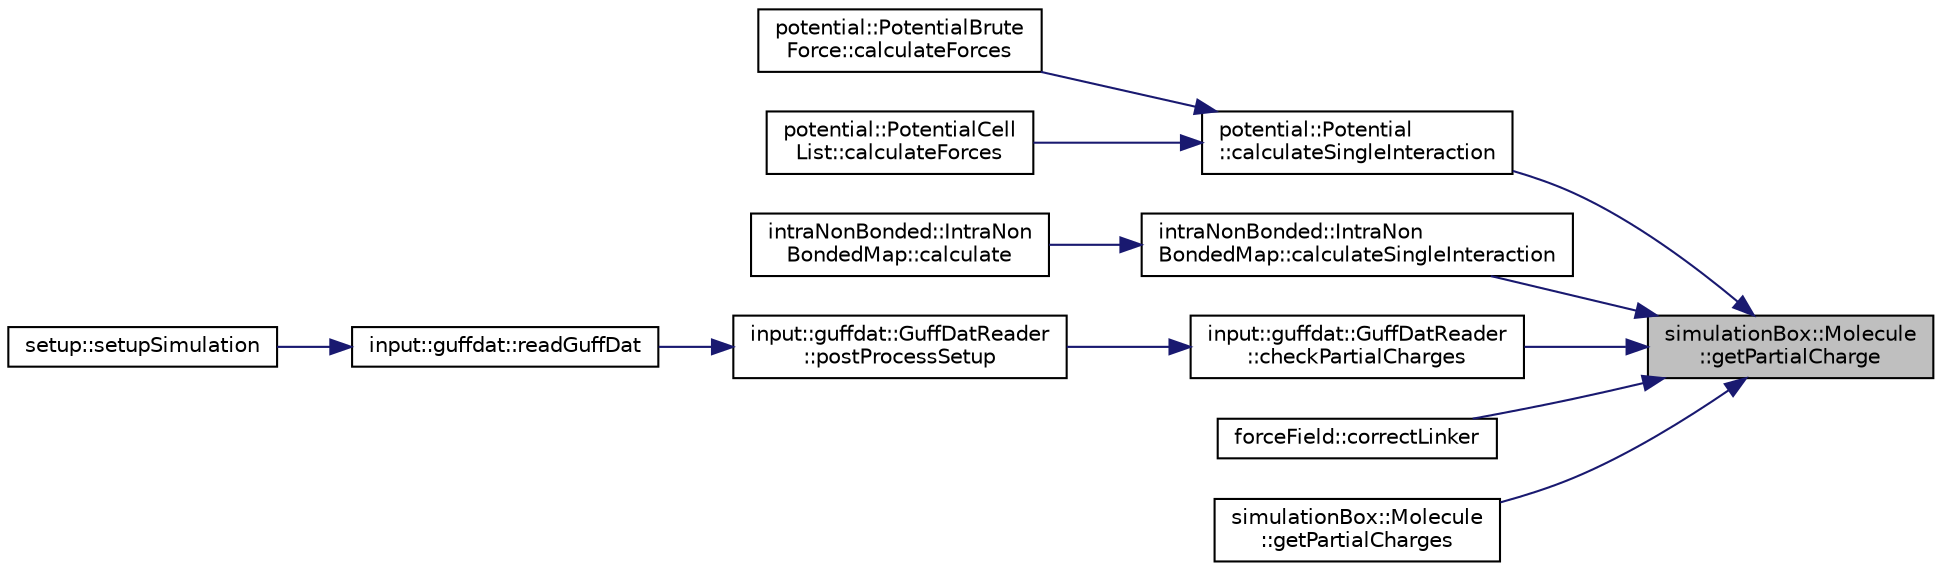 digraph "simulationBox::Molecule::getPartialCharge"
{
 // LATEX_PDF_SIZE
  edge [fontname="Helvetica",fontsize="10",labelfontname="Helvetica",labelfontsize="10"];
  node [fontname="Helvetica",fontsize="10",shape=record];
  rankdir="RL";
  Node1 [label="simulationBox::Molecule\l::getPartialCharge",height=0.2,width=0.4,color="black", fillcolor="grey75", style="filled", fontcolor="black",tooltip=" "];
  Node1 -> Node2 [dir="back",color="midnightblue",fontsize="10",style="solid",fontname="Helvetica"];
  Node2 [label="potential::Potential\l::calculateSingleInteraction",height=0.2,width=0.4,color="black", fillcolor="white", style="filled",URL="$classpotential_1_1Potential.html#ae6a46fe3fd6185b63cc107cdd27cb456",tooltip="inner part of the double loop to calculate non-bonded inter molecular interactions"];
  Node2 -> Node3 [dir="back",color="midnightblue",fontsize="10",style="solid",fontname="Helvetica"];
  Node3 [label="potential::PotentialBrute\lForce::calculateForces",height=0.2,width=0.4,color="black", fillcolor="white", style="filled",URL="$classpotential_1_1PotentialBruteForce.html#a3c4b473d8c9344ab965fd6f9239ea87b",tooltip="calculates forces, coulombic and non-coulombic energy for brute force routine"];
  Node2 -> Node4 [dir="back",color="midnightblue",fontsize="10",style="solid",fontname="Helvetica"];
  Node4 [label="potential::PotentialCell\lList::calculateForces",height=0.2,width=0.4,color="black", fillcolor="white", style="filled",URL="$classpotential_1_1PotentialCellList.html#aa81e7197139c8d635ddf78c570a30154",tooltip="calculates forces, coulombic and non-coulombic energy for cell list routine"];
  Node1 -> Node5 [dir="back",color="midnightblue",fontsize="10",style="solid",fontname="Helvetica"];
  Node5 [label="intraNonBonded::IntraNon\lBondedMap::calculateSingleInteraction",height=0.2,width=0.4,color="black", fillcolor="white", style="filled",URL="$classintraNonBonded_1_1IntraNonBondedMap.html#ab7b7fa5ff050092c9d9da0f7c1772a0b",tooltip="calculate the intra non bonded interactions for a single atomic pair within a single molecule"];
  Node5 -> Node6 [dir="back",color="midnightblue",fontsize="10",style="solid",fontname="Helvetica"];
  Node6 [label="intraNonBonded::IntraNon\lBondedMap::calculate",height=0.2,width=0.4,color="black", fillcolor="white", style="filled",URL="$classintraNonBonded_1_1IntraNonBondedMap.html#a3de4264df3f924182beb74a8b1306339",tooltip="calculate the intra non bonded interactions for a single intraNonBondedMap (for a single molecule)"];
  Node1 -> Node7 [dir="back",color="midnightblue",fontsize="10",style="solid",fontname="Helvetica"];
  Node7 [label="input::guffdat::GuffDatReader\l::checkPartialCharges",height=0.2,width=0.4,color="black", fillcolor="white", style="filled",URL="$classinput_1_1guffdat_1_1GuffDatReader.html#aa9b1ba560d8f6213e4ec5a26f5ec09ff",tooltip="checks if the partial charges are in accordance with all guff.dat entries."];
  Node7 -> Node8 [dir="back",color="midnightblue",fontsize="10",style="solid",fontname="Helvetica"];
  Node8 [label="input::guffdat::GuffDatReader\l::postProcessSetup",height=0.2,width=0.4,color="black", fillcolor="white", style="filled",URL="$classinput_1_1guffdat_1_1GuffDatReader.html#ab2ac6ace8cbf4e2f00e150dd3f91911e",tooltip="post process guff.dat reading"];
  Node8 -> Node9 [dir="back",color="midnightblue",fontsize="10",style="solid",fontname="Helvetica"];
  Node9 [label="input::guffdat::readGuffDat",height=0.2,width=0.4,color="black", fillcolor="white", style="filled",URL="$namespaceinput_1_1guffdat.html#af8b225a9b29e9cacbb064b1d6c37a5b0",tooltip="Construct a new Guff Dat Reader:: Guff Dat Reader object."];
  Node9 -> Node10 [dir="back",color="midnightblue",fontsize="10",style="solid",fontname="Helvetica"];
  Node10 [label="setup::setupSimulation",height=0.2,width=0.4,color="black", fillcolor="white", style="filled",URL="$namespacesetup.html#a1c000cdfa46aed7d8018017635915ae1",tooltip="setup the engine"];
  Node1 -> Node11 [dir="back",color="midnightblue",fontsize="10",style="solid",fontname="Helvetica"];
  Node11 [label="forceField::correctLinker",height=0.2,width=0.4,color="black", fillcolor="white", style="filled",URL="$namespaceforceField.html#a557ef9ec9f3adab230d440d07fc807df",tooltip="correct coulomb and non-coulomb energy and forces for linker connectivity elements"];
  Node1 -> Node12 [dir="back",color="midnightblue",fontsize="10",style="solid",fontname="Helvetica"];
  Node12 [label="simulationBox::Molecule\l::getPartialCharges",height=0.2,width=0.4,color="black", fillcolor="white", style="filled",URL="$classsimulationBox_1_1Molecule.html#a8d0372ff03cb94675b0bedf494cd4c41",tooltip="returns the partial charges of the atoms in the molecule"];
}
